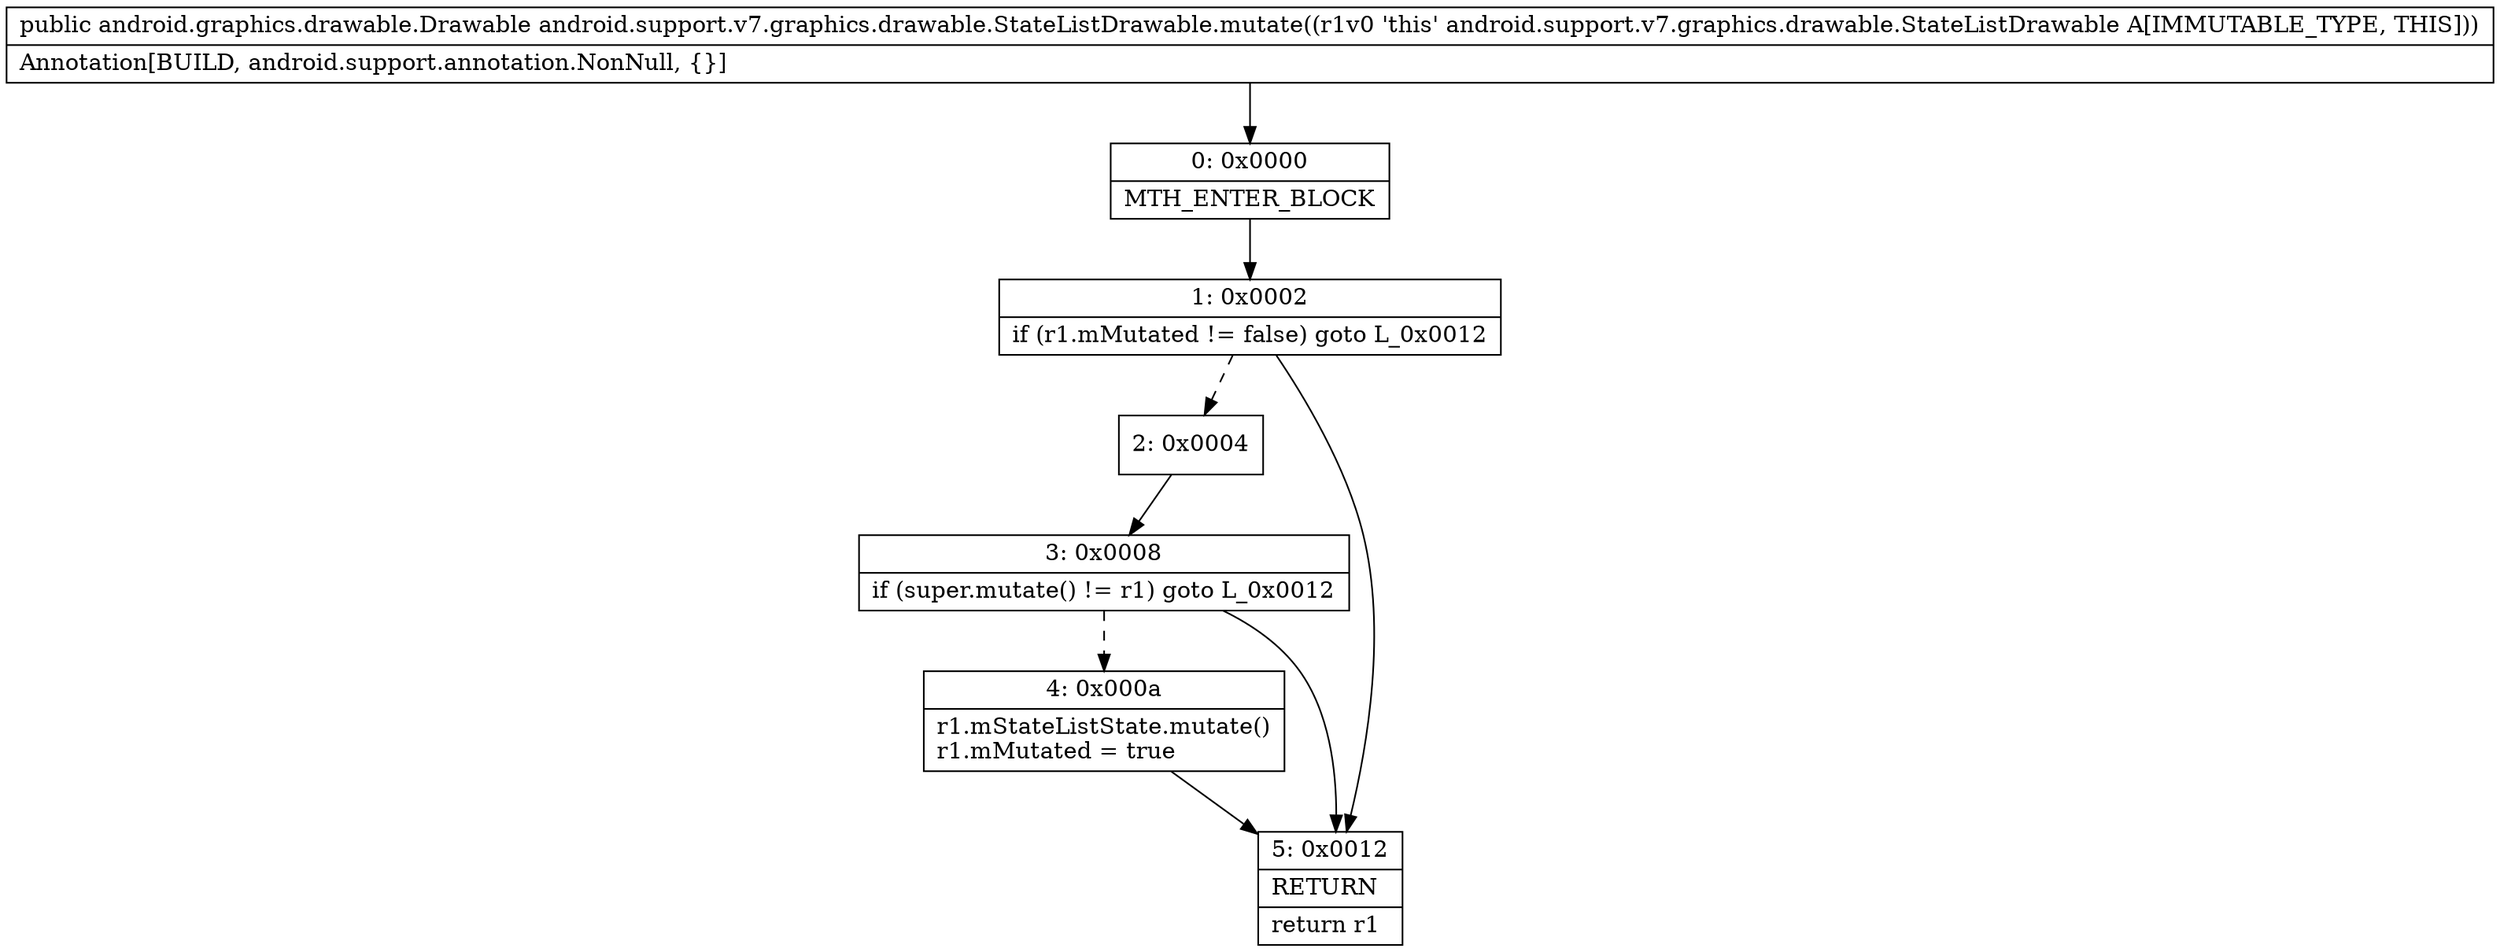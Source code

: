 digraph "CFG forandroid.support.v7.graphics.drawable.StateListDrawable.mutate()Landroid\/graphics\/drawable\/Drawable;" {
Node_0 [shape=record,label="{0\:\ 0x0000|MTH_ENTER_BLOCK\l}"];
Node_1 [shape=record,label="{1\:\ 0x0002|if (r1.mMutated != false) goto L_0x0012\l}"];
Node_2 [shape=record,label="{2\:\ 0x0004}"];
Node_3 [shape=record,label="{3\:\ 0x0008|if (super.mutate() != r1) goto L_0x0012\l}"];
Node_4 [shape=record,label="{4\:\ 0x000a|r1.mStateListState.mutate()\lr1.mMutated = true\l}"];
Node_5 [shape=record,label="{5\:\ 0x0012|RETURN\l|return r1\l}"];
MethodNode[shape=record,label="{public android.graphics.drawable.Drawable android.support.v7.graphics.drawable.StateListDrawable.mutate((r1v0 'this' android.support.v7.graphics.drawable.StateListDrawable A[IMMUTABLE_TYPE, THIS]))  | Annotation[BUILD, android.support.annotation.NonNull, \{\}]\l}"];
MethodNode -> Node_0;
Node_0 -> Node_1;
Node_1 -> Node_2[style=dashed];
Node_1 -> Node_5;
Node_2 -> Node_3;
Node_3 -> Node_4[style=dashed];
Node_3 -> Node_5;
Node_4 -> Node_5;
}

